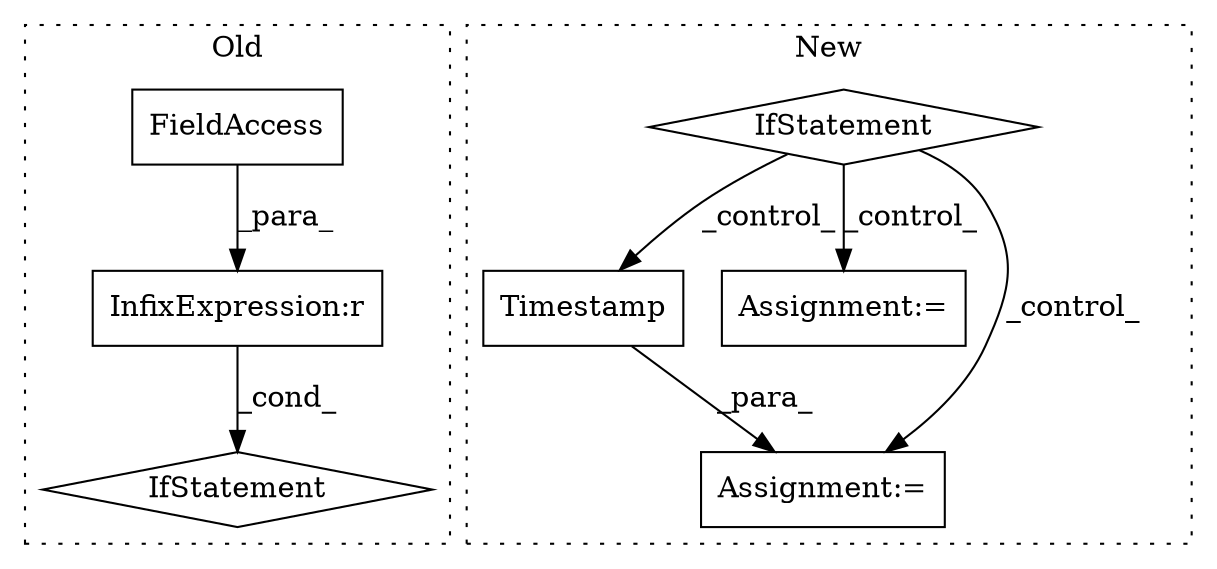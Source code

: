 digraph G {
subgraph cluster0 {
1 [label="IfStatement" a="25" s="13318,13352" l="4,2" shape="diamond"];
4 [label="InfixExpression:r" a="27" s="13333" l="4" shape="box"];
5 [label="FieldAccess" a="22" s="13337" l="15" shape="box"];
label = "Old";
style="dotted";
}
subgraph cluster1 {
2 [label="Timestamp" a="32" s="13585,13607" l="10,1" shape="box"];
3 [label="IfStatement" a="25" s="13550,13565" l="4,2" shape="diamond"];
6 [label="Assignment:=" a="7" s="14044" l="1" shape="box"];
7 [label="Assignment:=" a="7" s="13655" l="1" shape="box"];
label = "New";
style="dotted";
}
2 -> 7 [label="_para_"];
3 -> 2 [label="_control_"];
3 -> 6 [label="_control_"];
3 -> 7 [label="_control_"];
4 -> 1 [label="_cond_"];
5 -> 4 [label="_para_"];
}